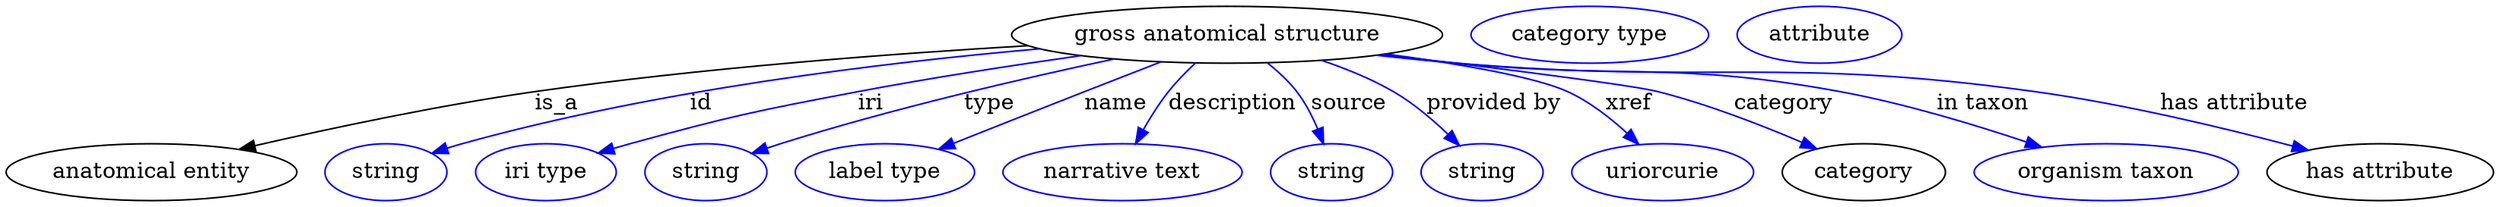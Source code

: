 digraph {
	graph [bb="0,0,1570.1,123"];
	node [label="\N"];
	"gross anatomical structure"	[height=0.5,
		label="gross anatomical structure",
		pos="770.64,105",
		width=3.7733];
	"anatomical entity"	[height=0.5,
		pos="91.642,18",
		width=2.5456];
	"gross anatomical structure" -> "anatomical entity"	[label=is_a,
		lp="347.64,61.5",
		pos="e,147.05,32.487 644.92,98.066 557.35,92.923 438,83.901 333.64,69 273.37,60.394 205.56,45.966 157.09,34.814"];
	id	[color=blue,
		height=0.5,
		label=string,
		pos="239.64,18",
		width=1.0652];
	"gross anatomical structure" -> id	[color=blue,
		label=id,
		lp="438.64,61.5",
		pos="e,268.63,29.99 652.25,96.055 553.36,87.357 409.41,69.867 287.64,36 284.53,35.135 281.34,34.172 278.14,33.155",
		style=solid];
	iri	[color=blue,
		height=0.5,
		label="iri type",
		pos="340.64,18",
		width=1.2277];
	"gross anatomical structure" -> iri	[color=blue,
		label=iri,
		lp="545.64,61.5",
		pos="e,373.94,29.93 678.23,91.802 635.34,85.71 583.75,77.77 537.64,69 473.56,56.813 457.58,53.14 394.64,36 391.06,35.026 387.37,33.97 \
383.67,32.877",
		style=solid];
	type	[color=blue,
		height=0.5,
		label=string,
		pos="441.64,18",
		width=1.0652];
	"gross anatomical structure" -> type	[color=blue,
		label=type,
		lp="620.64,61.5",
		pos="e,470.6,29.898 699.2,89.629 641.75,77.39 559.24,58.275 488.64,36 485.89,35.131 483.06,34.201 480.21,33.24",
		style=solid];
	name	[color=blue,
		height=0.5,
		label="label type",
		pos="554.64,18",
		width=1.5707];
	"gross anatomical structure" -> name	[color=blue,
		label=name,
		lp="700.64,61.5",
		pos="e,588.58,32.539 728.95,87.854 713.74,81.945 696.4,75.191 680.64,69 653.09,58.174 622.19,45.914 597.88,36.244",
		style=solid];
	description	[color=blue,
		height=0.5,
		label="narrative text",
		pos="704.64,18",
		width=2.0943];
	"gross anatomical structure" -> description	[color=blue,
		label=description,
		lp="774.14,61.5",
		pos="e,712.92,35.979 750.76,87.166 744.89,81.694 738.69,75.379 733.64,69 727.82,61.647 722.39,53.001 717.83,44.985",
		style=solid];
	source	[color=blue,
		height=0.5,
		label=string,
		pos="836.64,18",
		width=1.0652];
	"gross anatomical structure" -> source	[color=blue,
		label=source,
		lp="847.64,61.5",
		pos="e,831.54,35.85 796.3,86.992 802.87,81.78 809.52,75.649 814.64,69 820.08,61.951 824.48,53.351 827.88,45.285",
		style=solid];
	"provided by"	[color=blue,
		height=0.5,
		label=string,
		pos="931.64,18",
		width=1.0652];
	"gross anatomical structure" -> "provided by"	[color=blue,
		label="provided by",
		lp="939.14,61.5",
		pos="e,917.29,34.858 830.23,88.794 845.57,83.645 861.68,77.094 875.64,69 888.1,61.78 900.23,51.48 910,42.104",
		style=solid];
	xref	[color=blue,
		height=0.5,
		label=uriorcurie,
		pos="1045.6,18",
		width=1.5887];
	"gross anatomical structure" -> xref	[color=blue,
		label=xref,
		lp="1024.1,61.5",
		pos="e,1030.5,35.641 871.01,92.798 916.67,86.664 965.04,78.399 985.64,69 999.4,62.721 1012.6,52.419 1023,42.792",
		style=solid];
	category	[height=0.5,
		pos="1172.6,18",
		width=1.4263];
	"gross anatomical structure" -> category	[color=blue,
		label=category,
		lp="1122.1,61.5",
		pos="e,1142.8,32.818 868.81,92.526 939.69,84.044 1025.8,73.259 1042.6,69 1074,61.066 1108.1,47.753 1133.6,36.859",
		style=solid];
	"in taxon"	[color=blue,
		height=0.5,
		label="organism taxon",
		pos="1325.6,18",
		width=2.3109];
	"gross anatomical structure" -> "in taxon"	[color=blue,
		label="in taxon",
		lp="1247.6,61.5",
		pos="e,1284.8,33.842 866.52,92.178 882.89,90.325 899.75,88.522 915.64,87 1023,76.718 1051.6,88.495 1157.6,69 1197.8,61.622 1242,48.25 \
1275,37.191",
		style=solid];
	"has attribute"	[height=0.5,
		pos="1498.6,18",
		width=1.9859];
	"gross anatomical structure" -> "has attribute"	[color=blue,
		label="has attribute",
		lp="1406.6,61.5",
		pos="e,1453.1,31.904 864.93,92.012 881.79,90.134 899.22,88.366 915.64,87 1077.5,73.536 1119.8,91.241 1280.6,69 1336.7,61.255 1399.5,46.138 \
1443.3,34.544",
		style=solid];
	"named thing_category"	[color=blue,
		height=0.5,
		label="category type",
		pos="999.64,105",
		width=2.0762];
	"organismal entity_has attribute"	[color=blue,
		height=0.5,
		label=attribute,
		pos="1144.6,105",
		width=1.4443];
}
